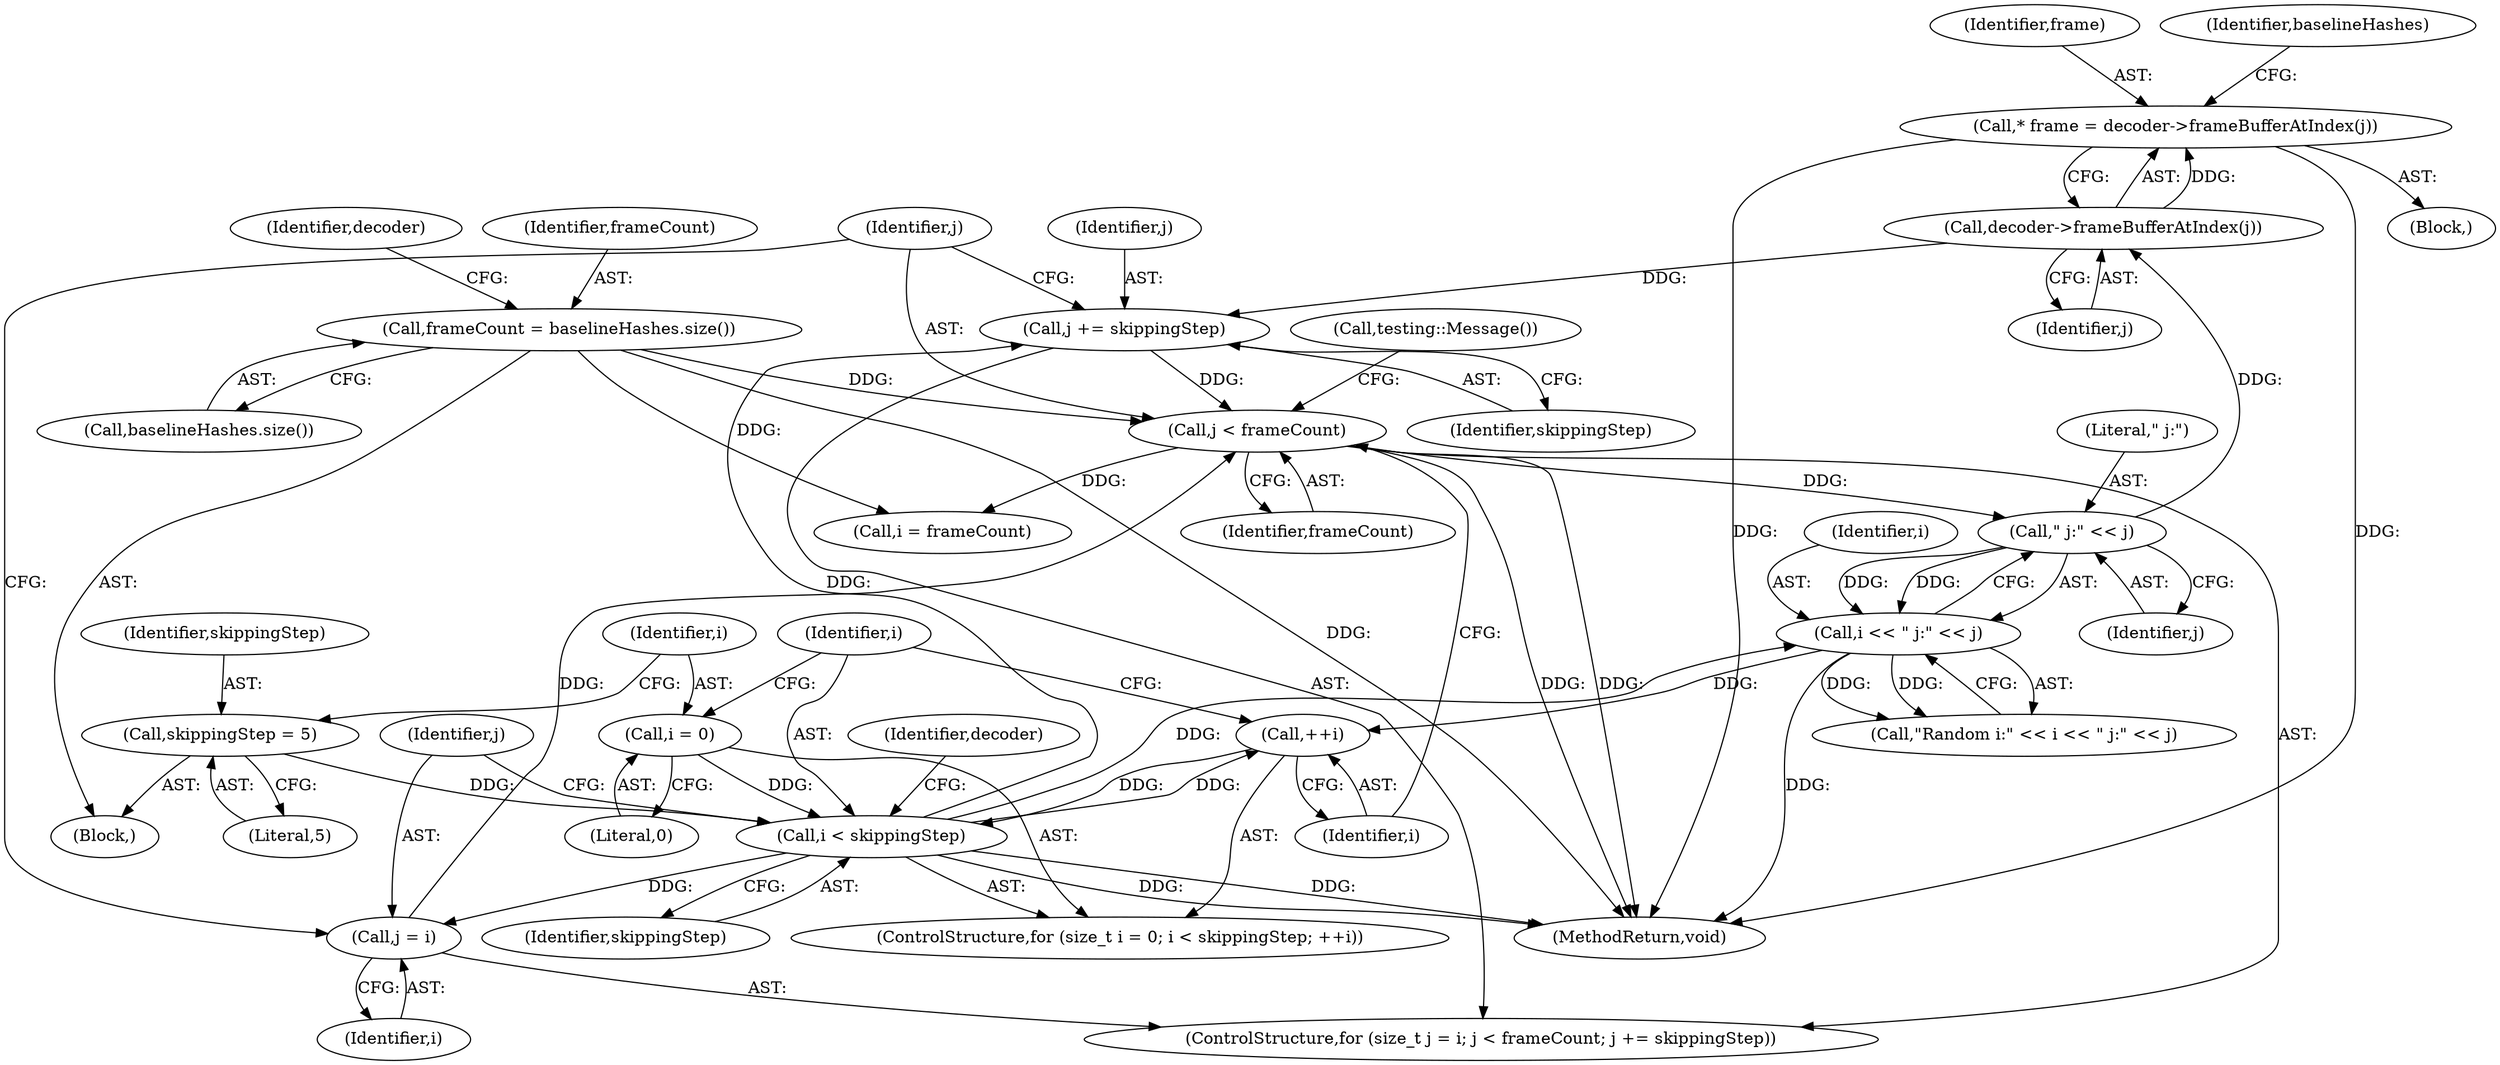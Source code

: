 digraph "0_Chrome_4f9c9adef4036aff60b734b4a0045c43c320fe1d_1@pointer" {
"1000166" [label="(Call,* frame = decoder->frameBufferAtIndex(j))"];
"1000168" [label="(Call,decoder->frameBufferAtIndex(j))"];
"1000162" [label="(Call,\" j:\" << j)"];
"1000148" [label="(Call,j < frameCount)"];
"1000151" [label="(Call,j += skippingStep)"];
"1000137" [label="(Call,i < skippingStep)"];
"1000140" [label="(Call,++i)"];
"1000160" [label="(Call,i << \" j:\" << j)"];
"1000134" [label="(Call,i = 0)"];
"1000129" [label="(Call,skippingStep = 5)"];
"1000145" [label="(Call,j = i)"];
"1000118" [label="(Call,frameCount = baselineHashes.size())"];
"1000134" [label="(Call,i = 0)"];
"1000140" [label="(Call,++i)"];
"1000119" [label="(Identifier,frameCount)"];
"1000148" [label="(Call,j < frameCount)"];
"1000135" [label="(Identifier,i)"];
"1000167" [label="(Identifier,frame)"];
"1000154" [label="(Block,)"];
"1000141" [label="(Identifier,i)"];
"1000131" [label="(Literal,5)"];
"1000143" [label="(ControlStructure,for (size_t j = i; j < frameCount; j += skippingStep))"];
"1000172" [label="(Identifier,baselineHashes)"];
"1000161" [label="(Identifier,i)"];
"1000162" [label="(Call,\" j:\" << j)"];
"1000166" [label="(Call,* frame = decoder->frameBufferAtIndex(j))"];
"1000163" [label="(Literal,\" j:\")"];
"1000146" [label="(Identifier,j)"];
"1000123" [label="(Identifier,decoder)"];
"1000184" [label="(Call,i = frameCount)"];
"1000177" [label="(Identifier,decoder)"];
"1000149" [label="(Identifier,j)"];
"1000152" [label="(Identifier,j)"];
"1000136" [label="(Literal,0)"];
"1000164" [label="(Identifier,j)"];
"1000158" [label="(Call,\"Random i:\" << i << \" j:\" << j)"];
"1000147" [label="(Identifier,i)"];
"1000157" [label="(Call,testing::Message())"];
"1000118" [label="(Call,frameCount = baselineHashes.size())"];
"1000129" [label="(Call,skippingStep = 5)"];
"1000138" [label="(Identifier,i)"];
"1000145" [label="(Call,j = i)"];
"1000169" [label="(Identifier,j)"];
"1000137" [label="(Call,i < skippingStep)"];
"1000139" [label="(Identifier,skippingStep)"];
"1000132" [label="(ControlStructure,for (size_t i = 0; i < skippingStep; ++i))"];
"1000120" [label="(Call,baselineHashes.size())"];
"1000153" [label="(Identifier,skippingStep)"];
"1000212" [label="(MethodReturn,void)"];
"1000102" [label="(Block,)"];
"1000130" [label="(Identifier,skippingStep)"];
"1000168" [label="(Call,decoder->frameBufferAtIndex(j))"];
"1000160" [label="(Call,i << \" j:\" << j)"];
"1000151" [label="(Call,j += skippingStep)"];
"1000150" [label="(Identifier,frameCount)"];
"1000166" -> "1000154"  [label="AST: "];
"1000166" -> "1000168"  [label="CFG: "];
"1000167" -> "1000166"  [label="AST: "];
"1000168" -> "1000166"  [label="AST: "];
"1000172" -> "1000166"  [label="CFG: "];
"1000166" -> "1000212"  [label="DDG: "];
"1000166" -> "1000212"  [label="DDG: "];
"1000168" -> "1000166"  [label="DDG: "];
"1000168" -> "1000169"  [label="CFG: "];
"1000169" -> "1000168"  [label="AST: "];
"1000168" -> "1000151"  [label="DDG: "];
"1000162" -> "1000168"  [label="DDG: "];
"1000162" -> "1000160"  [label="AST: "];
"1000162" -> "1000164"  [label="CFG: "];
"1000163" -> "1000162"  [label="AST: "];
"1000164" -> "1000162"  [label="AST: "];
"1000160" -> "1000162"  [label="CFG: "];
"1000162" -> "1000160"  [label="DDG: "];
"1000162" -> "1000160"  [label="DDG: "];
"1000148" -> "1000162"  [label="DDG: "];
"1000148" -> "1000143"  [label="AST: "];
"1000148" -> "1000150"  [label="CFG: "];
"1000149" -> "1000148"  [label="AST: "];
"1000150" -> "1000148"  [label="AST: "];
"1000157" -> "1000148"  [label="CFG: "];
"1000141" -> "1000148"  [label="CFG: "];
"1000148" -> "1000212"  [label="DDG: "];
"1000148" -> "1000212"  [label="DDG: "];
"1000151" -> "1000148"  [label="DDG: "];
"1000145" -> "1000148"  [label="DDG: "];
"1000118" -> "1000148"  [label="DDG: "];
"1000148" -> "1000184"  [label="DDG: "];
"1000151" -> "1000143"  [label="AST: "];
"1000151" -> "1000153"  [label="CFG: "];
"1000152" -> "1000151"  [label="AST: "];
"1000153" -> "1000151"  [label="AST: "];
"1000149" -> "1000151"  [label="CFG: "];
"1000137" -> "1000151"  [label="DDG: "];
"1000137" -> "1000132"  [label="AST: "];
"1000137" -> "1000139"  [label="CFG: "];
"1000138" -> "1000137"  [label="AST: "];
"1000139" -> "1000137"  [label="AST: "];
"1000146" -> "1000137"  [label="CFG: "];
"1000177" -> "1000137"  [label="CFG: "];
"1000137" -> "1000212"  [label="DDG: "];
"1000137" -> "1000212"  [label="DDG: "];
"1000140" -> "1000137"  [label="DDG: "];
"1000134" -> "1000137"  [label="DDG: "];
"1000129" -> "1000137"  [label="DDG: "];
"1000137" -> "1000140"  [label="DDG: "];
"1000137" -> "1000145"  [label="DDG: "];
"1000137" -> "1000160"  [label="DDG: "];
"1000140" -> "1000132"  [label="AST: "];
"1000140" -> "1000141"  [label="CFG: "];
"1000141" -> "1000140"  [label="AST: "];
"1000138" -> "1000140"  [label="CFG: "];
"1000160" -> "1000140"  [label="DDG: "];
"1000160" -> "1000158"  [label="AST: "];
"1000161" -> "1000160"  [label="AST: "];
"1000158" -> "1000160"  [label="CFG: "];
"1000160" -> "1000212"  [label="DDG: "];
"1000160" -> "1000158"  [label="DDG: "];
"1000160" -> "1000158"  [label="DDG: "];
"1000134" -> "1000132"  [label="AST: "];
"1000134" -> "1000136"  [label="CFG: "];
"1000135" -> "1000134"  [label="AST: "];
"1000136" -> "1000134"  [label="AST: "];
"1000138" -> "1000134"  [label="CFG: "];
"1000129" -> "1000102"  [label="AST: "];
"1000129" -> "1000131"  [label="CFG: "];
"1000130" -> "1000129"  [label="AST: "];
"1000131" -> "1000129"  [label="AST: "];
"1000135" -> "1000129"  [label="CFG: "];
"1000145" -> "1000143"  [label="AST: "];
"1000145" -> "1000147"  [label="CFG: "];
"1000146" -> "1000145"  [label="AST: "];
"1000147" -> "1000145"  [label="AST: "];
"1000149" -> "1000145"  [label="CFG: "];
"1000118" -> "1000102"  [label="AST: "];
"1000118" -> "1000120"  [label="CFG: "];
"1000119" -> "1000118"  [label="AST: "];
"1000120" -> "1000118"  [label="AST: "];
"1000123" -> "1000118"  [label="CFG: "];
"1000118" -> "1000212"  [label="DDG: "];
"1000118" -> "1000184"  [label="DDG: "];
}

